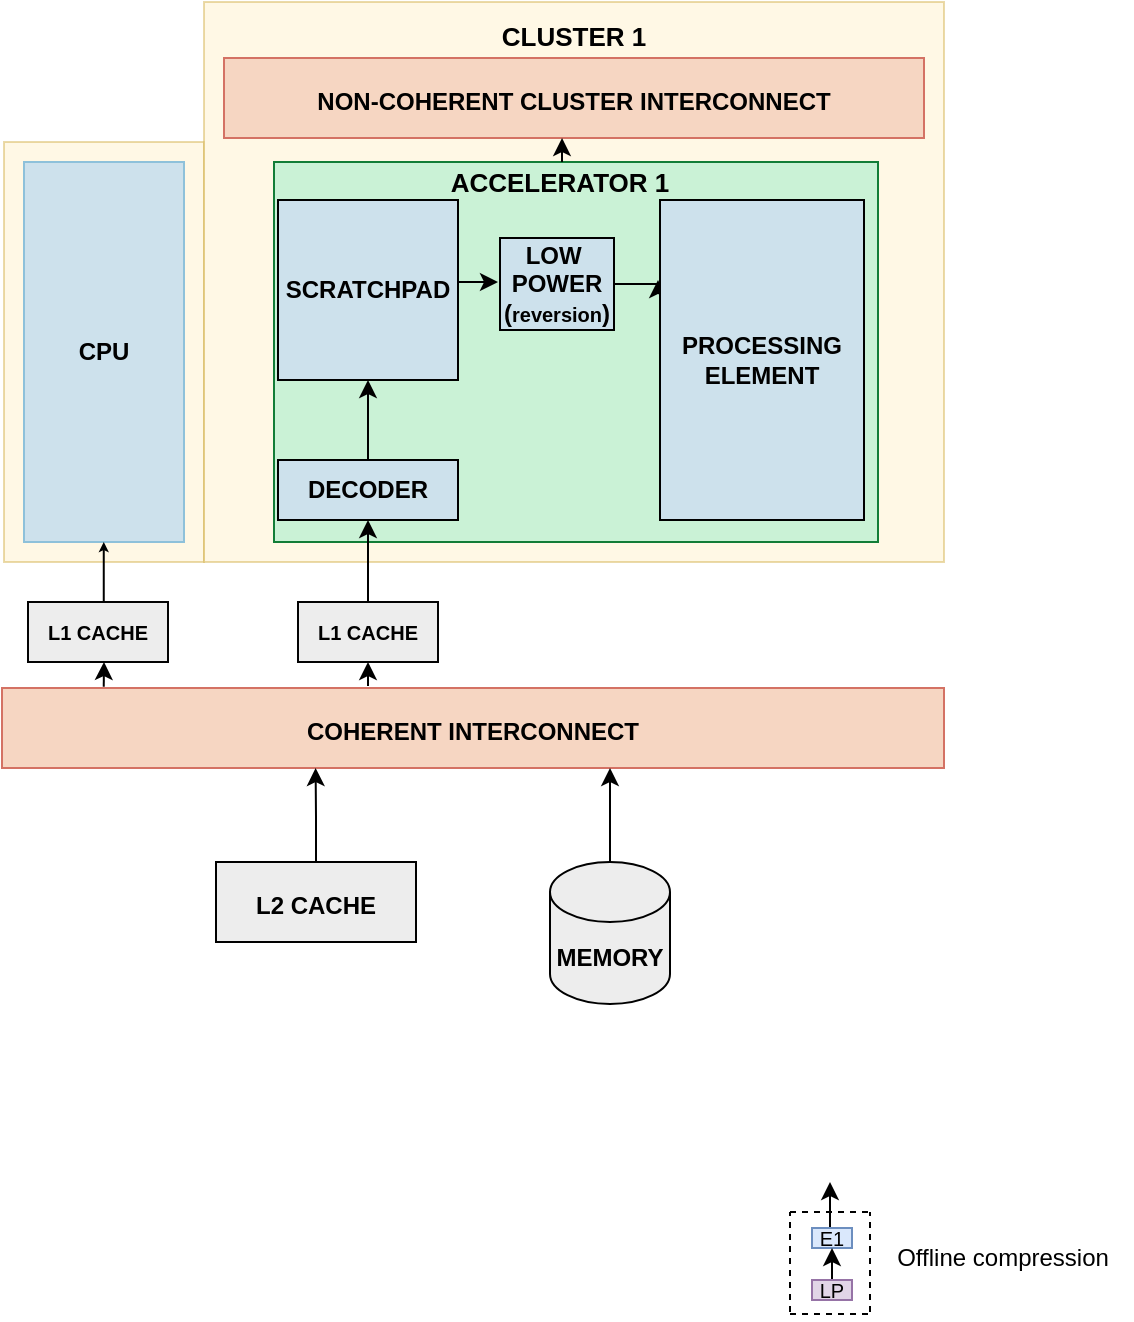 <mxfile version="28.0.4">
  <diagram name="Page-1" id="mSCrcHiy_M-U9cj9anIV">
    <mxGraphModel dx="1226" dy="701" grid="1" gridSize="10" guides="1" tooltips="1" connect="1" arrows="1" fold="1" page="1" pageScale="1" pageWidth="850" pageHeight="1100" math="0" shadow="0">
      <root>
        <mxCell id="0" />
        <mxCell id="1" parent="0" />
        <mxCell id="SvVKt492CZ6028g6mfod-25" value="" style="rounded=0;whiteSpace=wrap;html=1;fontSize=12;opacity=50;fillColor=#fff2cc;strokeColor=#d6b656;" parent="1" vertex="1">
          <mxGeometry x="198" y="560" width="100" height="210" as="geometry" />
        </mxCell>
        <mxCell id="SvVKt492CZ6028g6mfod-26" value="" style="rounded=0;whiteSpace=wrap;html=1;fontSize=12;opacity=50;fillColor=#fff2cc;strokeColor=#d6b656;" parent="1" vertex="1">
          <mxGeometry x="298" y="490" width="370" height="280" as="geometry" />
        </mxCell>
        <mxCell id="SvVKt492CZ6028g6mfod-27" value="&lt;font&gt;&lt;b style=&quot;&quot;&gt;CPU&lt;/b&gt;&lt;/font&gt;" style="whiteSpace=wrap;html=1;fillColor=#CDE1EC;strokeColor=#8EC1DA;" parent="1" vertex="1">
          <mxGeometry x="208" y="570" width="80" height="190" as="geometry" />
        </mxCell>
        <mxCell id="SvVKt492CZ6028g6mfod-32" value="&lt;p style=&quot;line-height: 460%; font-size: 10px;&quot;&gt;&lt;span style=&quot;font-size: 10px;&quot;&gt;&lt;b&gt;L1 CACHE&lt;/b&gt;&lt;/span&gt;&lt;/p&gt;" style="rounded=0;whiteSpace=wrap;html=1;fillColor=light-dark(#ededed, #1f2f1e);strokeColor=light-dark(#030303, #446e2c);fontSize=10;" parent="1" vertex="1">
          <mxGeometry x="210" y="790" width="70" height="30" as="geometry" />
        </mxCell>
        <mxCell id="SvVKt492CZ6028g6mfod-33" value="&lt;b style=&quot;&quot;&gt;&lt;font style=&quot;font-size: 12px;&quot;&gt;NON-COHERENT CLUSTER INTERCONNECT&lt;/font&gt;&lt;/b&gt;" style="rounded=0;whiteSpace=wrap;html=1;fillColor=#f6d6c2;strokeColor=#d47264;fontSize=15;" parent="1" vertex="1">
          <mxGeometry x="308" y="518" width="350" height="40" as="geometry" />
        </mxCell>
        <mxCell id="SvVKt492CZ6028g6mfod-34" style="edgeStyle=orthogonalEdgeStyle;rounded=0;orthogonalLoop=1;jettySize=auto;html=1;exitX=0.5;exitY=0;exitDx=0;exitDy=0;entryX=0.5;entryY=1;entryDx=0;entryDy=0;" parent="1" source="SvVKt492CZ6028g6mfod-88" edge="1">
          <mxGeometry relative="1" as="geometry">
            <mxPoint x="611" y="1080" as="targetPoint" />
          </mxGeometry>
        </mxCell>
        <mxCell id="SvVKt492CZ6028g6mfod-35" value="&lt;b&gt;&lt;font style=&quot;font-size: 13px;&quot;&gt;CLUSTER 1&lt;/font&gt;&lt;/b&gt;" style="text;html=1;strokeColor=none;fillColor=none;align=center;verticalAlign=middle;whiteSpace=wrap;rounded=0;fontSize=15;opacity=50;" parent="1" vertex="1">
          <mxGeometry x="438.25" y="491" width="89.5" height="30" as="geometry" />
        </mxCell>
        <mxCell id="SvVKt492CZ6028g6mfod-81" value="&lt;font style=&quot;font-size: 12px;&quot;&gt;&lt;b style=&quot;&quot;&gt;L2 CACHE&lt;/b&gt;&lt;/font&gt;" style="rounded=0;whiteSpace=wrap;html=1;fontSize=15;fillColor=#EDEDED;" parent="1" vertex="1">
          <mxGeometry x="304" y="920" width="100" height="40" as="geometry" />
        </mxCell>
        <mxCell id="SvVKt492CZ6028g6mfod-82" value="&lt;font style=&quot;font-size: 12px;&quot;&gt;&lt;b style=&quot;&quot;&gt;COHERENT INTERCONNECT&lt;/b&gt;&lt;/font&gt;" style="rounded=0;whiteSpace=wrap;html=1;fillColor=#F6D6C2;strokeColor=#D47264;fontSize=15;" parent="1" vertex="1">
          <mxGeometry x="197" y="833" width="471" height="40" as="geometry" />
        </mxCell>
        <mxCell id="SvVKt492CZ6028g6mfod-88" value="&lt;p style=&quot;line-height: 100%; font-size: 10px;&quot;&gt;&lt;font style=&quot;font-size: 10px;&quot;&gt;E1&lt;/font&gt;&lt;/p&gt;" style="rounded=0;whiteSpace=wrap;html=1;strokeColor=#6c8ebf;fillColor=#dae8fc;fontSize=10;" parent="1" vertex="1">
          <mxGeometry x="602" y="1103" width="20" height="10" as="geometry" />
        </mxCell>
        <mxCell id="SvVKt492CZ6028g6mfod-89" style="edgeStyle=orthogonalEdgeStyle;rounded=0;orthogonalLoop=1;jettySize=auto;html=1;exitX=0.5;exitY=0;exitDx=0;exitDy=0;entryX=0.5;entryY=1;entryDx=0;entryDy=0;" parent="1" source="SvVKt492CZ6028g6mfod-90" target="SvVKt492CZ6028g6mfod-88" edge="1">
          <mxGeometry relative="1" as="geometry" />
        </mxCell>
        <mxCell id="SvVKt492CZ6028g6mfod-90" value="&lt;p style=&quot;line-height: 100%; font-size: 10px;&quot;&gt;&lt;font style=&quot;font-size: 10px;&quot;&gt;LP&lt;/font&gt;&lt;/p&gt;" style="rounded=0;whiteSpace=wrap;html=1;strokeColor=#9673a6;fillColor=#e1d5e7;fontSize=10;" parent="1" vertex="1">
          <mxGeometry x="602" y="1129" width="20" height="10" as="geometry" />
        </mxCell>
        <mxCell id="SvVKt492CZ6028g6mfod-102" style="edgeStyle=none;html=1;exitX=0.75;exitY=0;exitDx=0;exitDy=0;entryX=0.5;entryY=1;entryDx=0;entryDy=0;fontSize=10;endSize=2;" parent="1" edge="1">
          <mxGeometry relative="1" as="geometry">
            <mxPoint x="247.88" y="790" as="sourcePoint" />
            <mxPoint x="247.88" y="760" as="targetPoint" />
          </mxGeometry>
        </mxCell>
        <mxCell id="SvVKt492CZ6028g6mfod-105" value="" style="endArrow=none;dashed=1;html=1;rounded=0;" parent="1" edge="1">
          <mxGeometry width="50" height="50" relative="1" as="geometry">
            <mxPoint x="591" y="1095" as="sourcePoint" />
            <mxPoint x="633" y="1095" as="targetPoint" />
          </mxGeometry>
        </mxCell>
        <mxCell id="SvVKt492CZ6028g6mfod-106" value="" style="endArrow=none;dashed=1;html=1;rounded=0;" parent="1" edge="1">
          <mxGeometry width="50" height="50" relative="1" as="geometry">
            <mxPoint x="591" y="1146" as="sourcePoint" />
            <mxPoint x="631" y="1146" as="targetPoint" />
          </mxGeometry>
        </mxCell>
        <mxCell id="SvVKt492CZ6028g6mfod-107" value="" style="endArrow=none;dashed=1;html=1;rounded=0;" parent="1" edge="1">
          <mxGeometry width="50" height="50" relative="1" as="geometry">
            <mxPoint x="591" y="1145" as="sourcePoint" />
            <mxPoint x="591" y="1095" as="targetPoint" />
          </mxGeometry>
        </mxCell>
        <mxCell id="SvVKt492CZ6028g6mfod-108" value="" style="endArrow=none;dashed=1;html=1;rounded=0;" parent="1" edge="1">
          <mxGeometry width="50" height="50" relative="1" as="geometry">
            <mxPoint x="631" y="1145" as="sourcePoint" />
            <mxPoint x="631" y="1095" as="targetPoint" />
          </mxGeometry>
        </mxCell>
        <mxCell id="SvVKt492CZ6028g6mfod-109" value="Offline compression" style="text;html=1;align=center;verticalAlign=middle;resizable=0;points=[];autosize=1;strokeColor=none;fillColor=none;" parent="1" vertex="1">
          <mxGeometry x="632" y="1103" width="130" height="30" as="geometry" />
        </mxCell>
        <mxCell id="SvVKt492CZ6028g6mfod-125" value="&lt;b&gt;&lt;font&gt;MEMORY&lt;/font&gt;&lt;/b&gt;" style="shape=cylinder3;whiteSpace=wrap;html=1;boundedLbl=1;backgroundOutline=1;size=15;fillColor=light-dark(#ededed, #ededed);" parent="1" vertex="1">
          <mxGeometry x="471" y="920" width="60" height="71" as="geometry" />
        </mxCell>
        <mxCell id="SvVKt492CZ6028g6mfod-126" style="edgeStyle=orthogonalEdgeStyle;rounded=0;orthogonalLoop=1;jettySize=auto;html=1;" parent="1" edge="1">
          <mxGeometry relative="1" as="geometry">
            <mxPoint x="501" y="873" as="targetPoint" />
            <mxPoint x="501" y="920" as="sourcePoint" />
          </mxGeometry>
        </mxCell>
        <mxCell id="fLmIZQSv84yg8my2Koo1-14" value="" style="group" vertex="1" connectable="0" parent="1">
          <mxGeometry x="333" y="564" width="302" height="195" as="geometry" />
        </mxCell>
        <mxCell id="fLmIZQSv84yg8my2Koo1-3" value="" style="whiteSpace=wrap;html=1;strokeColor=light-dark(#127d37, #ededed);fillColor=light-dark(#caf2d6, #ededed);" vertex="1" parent="fLmIZQSv84yg8my2Koo1-14">
          <mxGeometry y="6" width="302" height="190" as="geometry" />
        </mxCell>
        <mxCell id="fLmIZQSv84yg8my2Koo1-11" style="edgeStyle=orthogonalEdgeStyle;rounded=0;orthogonalLoop=1;jettySize=auto;html=1;" edge="1" parent="fLmIZQSv84yg8my2Koo1-14">
          <mxGeometry relative="1" as="geometry">
            <mxPoint x="92" y="66" as="sourcePoint" />
            <mxPoint x="112" y="66" as="targetPoint" />
            <Array as="points">
              <mxPoint x="92" y="66" />
              <mxPoint x="118" y="66" />
            </Array>
          </mxGeometry>
        </mxCell>
        <mxCell id="fLmIZQSv84yg8my2Koo1-4" value="&lt;b&gt;SCRATCHPAD&lt;/b&gt;" style="whiteSpace=wrap;html=1;aspect=fixed;fillColor=light-dark(#cde1ec, #ededed);" vertex="1" parent="fLmIZQSv84yg8my2Koo1-14">
          <mxGeometry x="2" y="25" width="90" height="90" as="geometry" />
        </mxCell>
        <mxCell id="fLmIZQSv84yg8my2Koo1-9" style="edgeStyle=orthogonalEdgeStyle;rounded=0;orthogonalLoop=1;jettySize=auto;html=1;exitX=0.5;exitY=0;exitDx=0;exitDy=0;entryX=0.5;entryY=1;entryDx=0;entryDy=0;" edge="1" parent="fLmIZQSv84yg8my2Koo1-14" source="fLmIZQSv84yg8my2Koo1-5" target="fLmIZQSv84yg8my2Koo1-4">
          <mxGeometry relative="1" as="geometry" />
        </mxCell>
        <mxCell id="fLmIZQSv84yg8my2Koo1-5" value="&lt;b&gt;DECODER&lt;/b&gt;" style="whiteSpace=wrap;html=1;fillColor=light-dark(#cde1ec, #ededed);" vertex="1" parent="fLmIZQSv84yg8my2Koo1-14">
          <mxGeometry x="2" y="155" width="90" height="30" as="geometry" />
        </mxCell>
        <mxCell id="fLmIZQSv84yg8my2Koo1-12" style="edgeStyle=orthogonalEdgeStyle;rounded=0;orthogonalLoop=1;jettySize=auto;html=1;exitX=1;exitY=0.5;exitDx=0;exitDy=0;" edge="1" parent="fLmIZQSv84yg8my2Koo1-14" source="fLmIZQSv84yg8my2Koo1-6">
          <mxGeometry relative="1" as="geometry">
            <mxPoint x="174.0" y="65.5" as="sourcePoint" />
            <mxPoint x="192" y="65" as="targetPoint" />
          </mxGeometry>
        </mxCell>
        <mxCell id="fLmIZQSv84yg8my2Koo1-6" value="&lt;b&gt;&amp;nbsp; LOW&amp;nbsp; &amp;nbsp; &amp;nbsp;POWER&amp;nbsp; &amp;nbsp;(&lt;font style=&quot;font-size: 10px;&quot;&gt;reversion&lt;/font&gt;)&amp;nbsp;&lt;/b&gt;" style="rounded=0;whiteSpace=wrap;html=1;fillColor=light-dark(#cde1ec, #ededed);align=center;" vertex="1" parent="fLmIZQSv84yg8my2Koo1-14">
          <mxGeometry x="113" y="44" width="57" height="46" as="geometry" />
        </mxCell>
        <mxCell id="fLmIZQSv84yg8my2Koo1-7" value="&lt;b&gt;PROCESSING ELEMENT&lt;/b&gt;" style="whiteSpace=wrap;html=1;fillColor=light-dark(#cde1ec, #ededed);" vertex="1" parent="fLmIZQSv84yg8my2Koo1-14">
          <mxGeometry x="193" y="25" width="102" height="160" as="geometry" />
        </mxCell>
        <mxCell id="fLmIZQSv84yg8my2Koo1-8" value="&lt;b&gt;&lt;font style=&quot;font-size: 13px;&quot;&gt;ACCELERATOR 1&lt;/font&gt;&lt;/b&gt;" style="text;html=1;strokeColor=none;fillColor=none;align=center;verticalAlign=middle;whiteSpace=wrap;rounded=0;fontSize=15;" vertex="1" parent="fLmIZQSv84yg8my2Koo1-14">
          <mxGeometry x="78" width="130" height="30" as="geometry" />
        </mxCell>
        <mxCell id="fLmIZQSv84yg8my2Koo1-23" style="edgeStyle=orthogonalEdgeStyle;rounded=0;orthogonalLoop=1;jettySize=auto;html=1;exitX=0.108;exitY=-0.015;exitDx=0;exitDy=0;exitPerimeter=0;" edge="1" parent="fLmIZQSv84yg8my2Koo1-14">
          <mxGeometry relative="1" as="geometry">
            <mxPoint x="144.01" y="-6" as="targetPoint" />
            <mxPoint x="144.01" y="6" as="sourcePoint" />
            <Array as="points">
              <mxPoint x="144.01" y="4" />
              <mxPoint x="144.01" y="4" />
            </Array>
          </mxGeometry>
        </mxCell>
        <mxCell id="fLmIZQSv84yg8my2Koo1-16" value="" style="edgeStyle=orthogonalEdgeStyle;rounded=0;orthogonalLoop=1;jettySize=auto;html=1;" edge="1" parent="1" source="fLmIZQSv84yg8my2Koo1-15" target="fLmIZQSv84yg8my2Koo1-5">
          <mxGeometry relative="1" as="geometry" />
        </mxCell>
        <mxCell id="fLmIZQSv84yg8my2Koo1-15" value="&lt;p style=&quot;line-height: 460%; font-size: 10px;&quot;&gt;&lt;span style=&quot;font-size: 10px;&quot;&gt;&lt;b&gt;L1 CACHE&lt;/b&gt;&lt;/span&gt;&lt;/p&gt;" style="rounded=0;whiteSpace=wrap;html=1;fillColor=light-dark(#ededed, #1f2f1e);strokeColor=light-dark(#030303, #446e2c);fontSize=10;" vertex="1" parent="1">
          <mxGeometry x="345" y="790" width="70" height="30" as="geometry" />
        </mxCell>
        <mxCell id="fLmIZQSv84yg8my2Koo1-19" style="edgeStyle=orthogonalEdgeStyle;rounded=0;orthogonalLoop=1;jettySize=auto;html=1;exitX=0.108;exitY=-0.015;exitDx=0;exitDy=0;exitPerimeter=0;" edge="1" parent="1">
          <mxGeometry relative="1" as="geometry">
            <mxPoint x="248" y="820" as="targetPoint" />
            <mxPoint x="247.868" y="832.4" as="sourcePoint" />
          </mxGeometry>
        </mxCell>
        <mxCell id="fLmIZQSv84yg8my2Koo1-20" style="edgeStyle=orthogonalEdgeStyle;rounded=0;orthogonalLoop=1;jettySize=auto;html=1;exitX=0.108;exitY=-0.015;exitDx=0;exitDy=0;exitPerimeter=0;" edge="1" parent="1">
          <mxGeometry relative="1" as="geometry">
            <mxPoint x="380" y="820" as="targetPoint" />
            <mxPoint x="380" y="832" as="sourcePoint" />
            <Array as="points">
              <mxPoint x="380" y="830" />
              <mxPoint x="380" y="830" />
            </Array>
          </mxGeometry>
        </mxCell>
        <mxCell id="fLmIZQSv84yg8my2Koo1-22" style="edgeStyle=orthogonalEdgeStyle;rounded=0;orthogonalLoop=1;jettySize=auto;html=1;exitX=0.5;exitY=0;exitDx=0;exitDy=0;" edge="1" parent="1" source="SvVKt492CZ6028g6mfod-81">
          <mxGeometry relative="1" as="geometry">
            <mxPoint x="353.8" y="873" as="targetPoint" />
            <mxPoint x="354" y="920" as="sourcePoint" />
          </mxGeometry>
        </mxCell>
      </root>
    </mxGraphModel>
  </diagram>
</mxfile>
